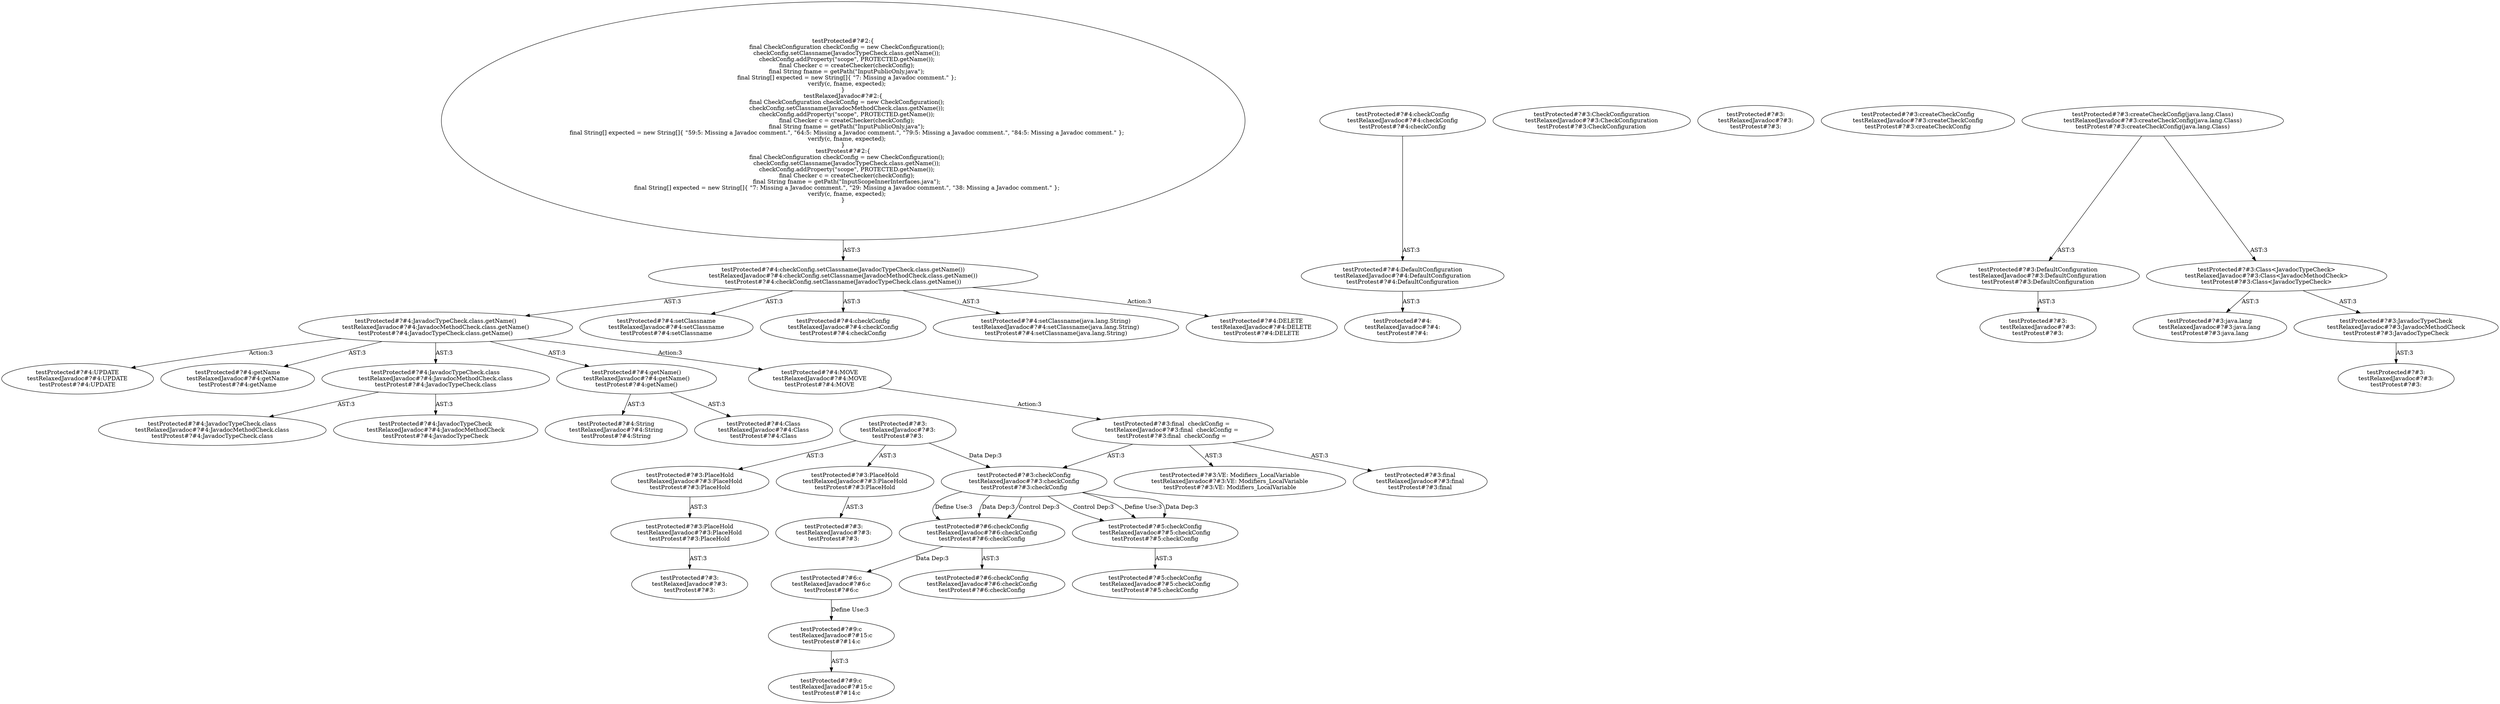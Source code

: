 digraph "Pattern" {
0 [label="testProtected#?#4:UPDATE
testRelaxedJavadoc#?#4:UPDATE
testProtest#?#4:UPDATE" shape=ellipse]
1 [label="testProtected#?#4:JavadocTypeCheck.class.getName()
testRelaxedJavadoc#?#4:JavadocMethodCheck.class.getName()
testProtest#?#4:JavadocTypeCheck.class.getName()" shape=ellipse]
2 [label="testProtected#?#4:checkConfig.setClassname(JavadocTypeCheck.class.getName())
testRelaxedJavadoc#?#4:checkConfig.setClassname(JavadocMethodCheck.class.getName())
testProtest#?#4:checkConfig.setClassname(JavadocTypeCheck.class.getName())" shape=ellipse]
3 [label="testProtected#?#2:\{
    final CheckConfiguration checkConfig = new CheckConfiguration();
    checkConfig.setClassname(JavadocTypeCheck.class.getName());
    checkConfig.addProperty(\"scope\", PROTECTED.getName());
    final Checker c = createChecker(checkConfig);
    final String fname = getPath(\"InputPublicOnly.java\");
    final String[] expected = new String[]\{ \"7: Missing a Javadoc comment.\" \};
    verify(c, fname, expected);
\}
testRelaxedJavadoc#?#2:\{
    final CheckConfiguration checkConfig = new CheckConfiguration();
    checkConfig.setClassname(JavadocMethodCheck.class.getName());
    checkConfig.addProperty(\"scope\", PROTECTED.getName());
    final Checker c = createChecker(checkConfig);
    final String fname = getPath(\"InputPublicOnly.java\");
    final String[] expected = new String[]\{ \"59:5: Missing a Javadoc comment.\", \"64:5: Missing a Javadoc comment.\", \"79:5: Missing a Javadoc comment.\", \"84:5: Missing a Javadoc comment.\" \};
    verify(c, fname, expected);
\}
testProtest#?#2:\{
    final CheckConfiguration checkConfig = new CheckConfiguration();
    checkConfig.setClassname(JavadocTypeCheck.class.getName());
    checkConfig.addProperty(\"scope\", PROTECTED.getName());
    final Checker c = createChecker(checkConfig);
    final String fname = getPath(\"InputScopeInnerInterfaces.java\");
    final String[] expected = new String[]\{ \"7: Missing a Javadoc comment.\", \"29: Missing a Javadoc comment.\", \"38: Missing a Javadoc comment.\" \};
    verify(c, fname, expected);
\}" shape=ellipse]
4 [label="testProtected#?#4:setClassname
testRelaxedJavadoc#?#4:setClassname
testProtest#?#4:setClassname" shape=ellipse]
5 [label="testProtected#?#4:checkConfig
testRelaxedJavadoc#?#4:checkConfig
testProtest#?#4:checkConfig" shape=ellipse]
6 [label="testProtected#?#4:setClassname(java.lang.String)
testRelaxedJavadoc#?#4:setClassname(java.lang.String)
testProtest#?#4:setClassname(java.lang.String)" shape=ellipse]
7 [label="testProtected#?#4:DELETE
testRelaxedJavadoc#?#4:DELETE
testProtest#?#4:DELETE" shape=ellipse]
8 [label="testProtected#?#4:getName
testRelaxedJavadoc#?#4:getName
testProtest#?#4:getName" shape=ellipse]
9 [label="testProtected#?#4:JavadocTypeCheck.class
testRelaxedJavadoc#?#4:JavadocMethodCheck.class
testProtest#?#4:JavadocTypeCheck.class" shape=ellipse]
10 [label="testProtected#?#4:JavadocTypeCheck
testRelaxedJavadoc#?#4:JavadocMethodCheck
testProtest#?#4:JavadocTypeCheck" shape=ellipse]
11 [label="testProtected#?#4:JavadocTypeCheck.class
testRelaxedJavadoc#?#4:JavadocMethodCheck.class
testProtest#?#4:JavadocTypeCheck.class" shape=ellipse]
12 [label="testProtected#?#4:getName()
testRelaxedJavadoc#?#4:getName()
testProtest#?#4:getName()" shape=ellipse]
13 [label="testProtected#?#4:Class
testRelaxedJavadoc#?#4:Class
testProtest#?#4:Class" shape=ellipse]
14 [label="testProtected#?#4:String
testRelaxedJavadoc#?#4:String
testProtest#?#4:String" shape=ellipse]
15 [label="testProtected#?#4:MOVE
testRelaxedJavadoc#?#4:MOVE
testProtest#?#4:MOVE" shape=ellipse]
16 [label="testProtected#?#3:final  checkConfig = 
testRelaxedJavadoc#?#3:final  checkConfig = 
testProtest#?#3:final  checkConfig = " shape=ellipse]
17 [label="testProtected#?#3:checkConfig
testRelaxedJavadoc#?#3:checkConfig
testProtest#?#3:checkConfig" shape=ellipse]
18 [label="testProtected#?#5:checkConfig
testRelaxedJavadoc#?#5:checkConfig
testProtest#?#5:checkConfig" shape=ellipse]
19 [label="testProtected#?#4:checkConfig
testRelaxedJavadoc#?#4:checkConfig
testProtest#?#4:checkConfig" shape=ellipse]
20 [label="testProtected#?#4:DefaultConfiguration
testRelaxedJavadoc#?#4:DefaultConfiguration
testProtest#?#4:DefaultConfiguration" shape=ellipse]
21 [label="testProtected#?#4:
testRelaxedJavadoc#?#4:
testProtest#?#4:" shape=ellipse]
22 [label="testProtected#?#6:checkConfig
testRelaxedJavadoc#?#6:checkConfig
testProtest#?#6:checkConfig" shape=ellipse]
23 [label="testProtected#?#6:checkConfig
testRelaxedJavadoc#?#6:checkConfig
testProtest#?#6:checkConfig" shape=ellipse]
24 [label="testProtected#?#9:c
testRelaxedJavadoc#?#15:c
testProtest#?#14:c" shape=ellipse]
25 [label="testProtected#?#9:c
testRelaxedJavadoc#?#15:c
testProtest#?#14:c" shape=ellipse]
26 [label="testProtected#?#5:checkConfig
testRelaxedJavadoc#?#5:checkConfig
testProtest#?#5:checkConfig" shape=ellipse]
27 [label="testProtected#?#6:c
testRelaxedJavadoc#?#6:c
testProtest#?#6:c" shape=ellipse]
28 [label="testProtected#?#3:CheckConfiguration
testRelaxedJavadoc#?#3:CheckConfiguration
testProtest#?#3:CheckConfiguration" shape=ellipse]
29 [label="testProtected#?#3:
testRelaxedJavadoc#?#3:
testProtest#?#3:" shape=ellipse]
30 [label="testProtected#?#3:createCheckConfig
testRelaxedJavadoc#?#3:createCheckConfig
testProtest#?#3:createCheckConfig" shape=ellipse]
31 [label="testProtected#?#3:
testRelaxedJavadoc#?#3:
testProtest#?#3:" shape=ellipse]
32 [label="testProtected#?#3:PlaceHold
testRelaxedJavadoc#?#3:PlaceHold
testProtest#?#3:PlaceHold" shape=ellipse]
33 [label="testProtected#?#3:
testRelaxedJavadoc#?#3:
testProtest#?#3:" shape=ellipse]
34 [label="testProtected#?#3:PlaceHold
testRelaxedJavadoc#?#3:PlaceHold
testProtest#?#3:PlaceHold" shape=ellipse]
35 [label="testProtected#?#3:PlaceHold
testRelaxedJavadoc#?#3:PlaceHold
testProtest#?#3:PlaceHold" shape=ellipse]
36 [label="testProtected#?#3:
testRelaxedJavadoc#?#3:
testProtest#?#3:" shape=ellipse]
37 [label="testProtected#?#3:createCheckConfig(java.lang.Class)
testRelaxedJavadoc#?#3:createCheckConfig(java.lang.Class)
testProtest#?#3:createCheckConfig(java.lang.Class)" shape=ellipse]
38 [label="testProtected#?#3:DefaultConfiguration
testRelaxedJavadoc#?#3:DefaultConfiguration
testProtest#?#3:DefaultConfiguration" shape=ellipse]
39 [label="testProtected#?#3:
testRelaxedJavadoc#?#3:
testProtest#?#3:" shape=ellipse]
40 [label="testProtected#?#3:Class<JavadocTypeCheck>
testRelaxedJavadoc#?#3:Class<JavadocMethodCheck>
testProtest#?#3:Class<JavadocTypeCheck>" shape=ellipse]
41 [label="testProtected#?#3:java.lang
testRelaxedJavadoc#?#3:java.lang
testProtest#?#3:java.lang" shape=ellipse]
42 [label="testProtected#?#3:JavadocTypeCheck
testRelaxedJavadoc#?#3:JavadocMethodCheck
testProtest#?#3:JavadocTypeCheck" shape=ellipse]
43 [label="testProtected#?#3:
testRelaxedJavadoc#?#3:
testProtest#?#3:" shape=ellipse]
44 [label="testProtected#?#3:VE: Modifiers_LocalVariable
testRelaxedJavadoc#?#3:VE: Modifiers_LocalVariable
testProtest#?#3:VE: Modifiers_LocalVariable" shape=ellipse]
45 [label="testProtected#?#3:final
testRelaxedJavadoc#?#3:final
testProtest#?#3:final" shape=ellipse]
1 -> 0 [label="Action:3"];
1 -> 8 [label="AST:3"];
1 -> 9 [label="AST:3"];
1 -> 12 [label="AST:3"];
1 -> 15 [label="Action:3"];
2 -> 1 [label="AST:3"];
2 -> 4 [label="AST:3"];
2 -> 5 [label="AST:3"];
2 -> 6 [label="AST:3"];
2 -> 7 [label="Action:3"];
3 -> 2 [label="AST:3"];
9 -> 10 [label="AST:3"];
9 -> 11 [label="AST:3"];
12 -> 13 [label="AST:3"];
12 -> 14 [label="AST:3"];
15 -> 16 [label="Action:3"];
16 -> 17 [label="AST:3"];
16 -> 44 [label="AST:3"];
16 -> 45 [label="AST:3"];
17 -> 18 [label="Define Use:3"];
17 -> 18 [label="Data Dep:3"];
17 -> 18 [label="Control Dep:3"];
17 -> 22 [label="Define Use:3"];
17 -> 22 [label="Data Dep:3"];
17 -> 22 [label="Control Dep:3"];
18 -> 26 [label="AST:3"];
19 -> 20 [label="AST:3"];
20 -> 21 [label="AST:3"];
22 -> 23 [label="AST:3"];
22 -> 27 [label="Data Dep:3"];
24 -> 25 [label="AST:3"];
27 -> 24 [label="Define Use:3"];
31 -> 17 [label="Data Dep:3"];
31 -> 32 [label="AST:3"];
31 -> 34 [label="AST:3"];
32 -> 33 [label="AST:3"];
34 -> 35 [label="AST:3"];
35 -> 36 [label="AST:3"];
37 -> 38 [label="AST:3"];
37 -> 40 [label="AST:3"];
38 -> 39 [label="AST:3"];
40 -> 41 [label="AST:3"];
40 -> 42 [label="AST:3"];
42 -> 43 [label="AST:3"];
}